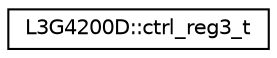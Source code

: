 digraph "Graphical Class Hierarchy"
{
  edge [fontname="Helvetica",fontsize="10",labelfontname="Helvetica",labelfontsize="10"];
  node [fontname="Helvetica",fontsize="10",shape=record];
  rankdir="LR";
  Node1 [label="L3G4200D::ctrl_reg3_t",height=0.2,width=0.4,color="black", fillcolor="white", style="filled",URL="$d6/d48/unionL3G4200D_1_1ctrl__reg3__t.html"];
}
